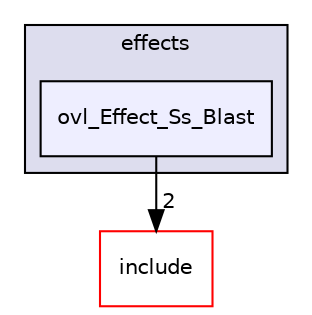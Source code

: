 digraph "src/overlays/effects/ovl_Effect_Ss_Blast" {
  compound=true
  node [ fontsize="10", fontname="Helvetica"];
  edge [ labelfontsize="10", labelfontname="Helvetica"];
  subgraph clusterdir_d7d63ed29fdd4206bb68b2cd46ee04ef {
    graph [ bgcolor="#ddddee", pencolor="black", label="effects" fontname="Helvetica", fontsize="10", URL="dir_d7d63ed29fdd4206bb68b2cd46ee04ef.html"]
  dir_6bfc3ca931060a760b913dc511c1c917 [shape=box, label="ovl_Effect_Ss_Blast", style="filled", fillcolor="#eeeeff", pencolor="black", URL="dir_6bfc3ca931060a760b913dc511c1c917.html"];
  }
  dir_d44c64559bbebec7f509842c48db8b23 [shape=box label="include" fillcolor="white" style="filled" color="red" URL="dir_d44c64559bbebec7f509842c48db8b23.html"];
  dir_6bfc3ca931060a760b913dc511c1c917->dir_d44c64559bbebec7f509842c48db8b23 [headlabel="2", labeldistance=1.5 headhref="dir_000441_000000.html"];
}
